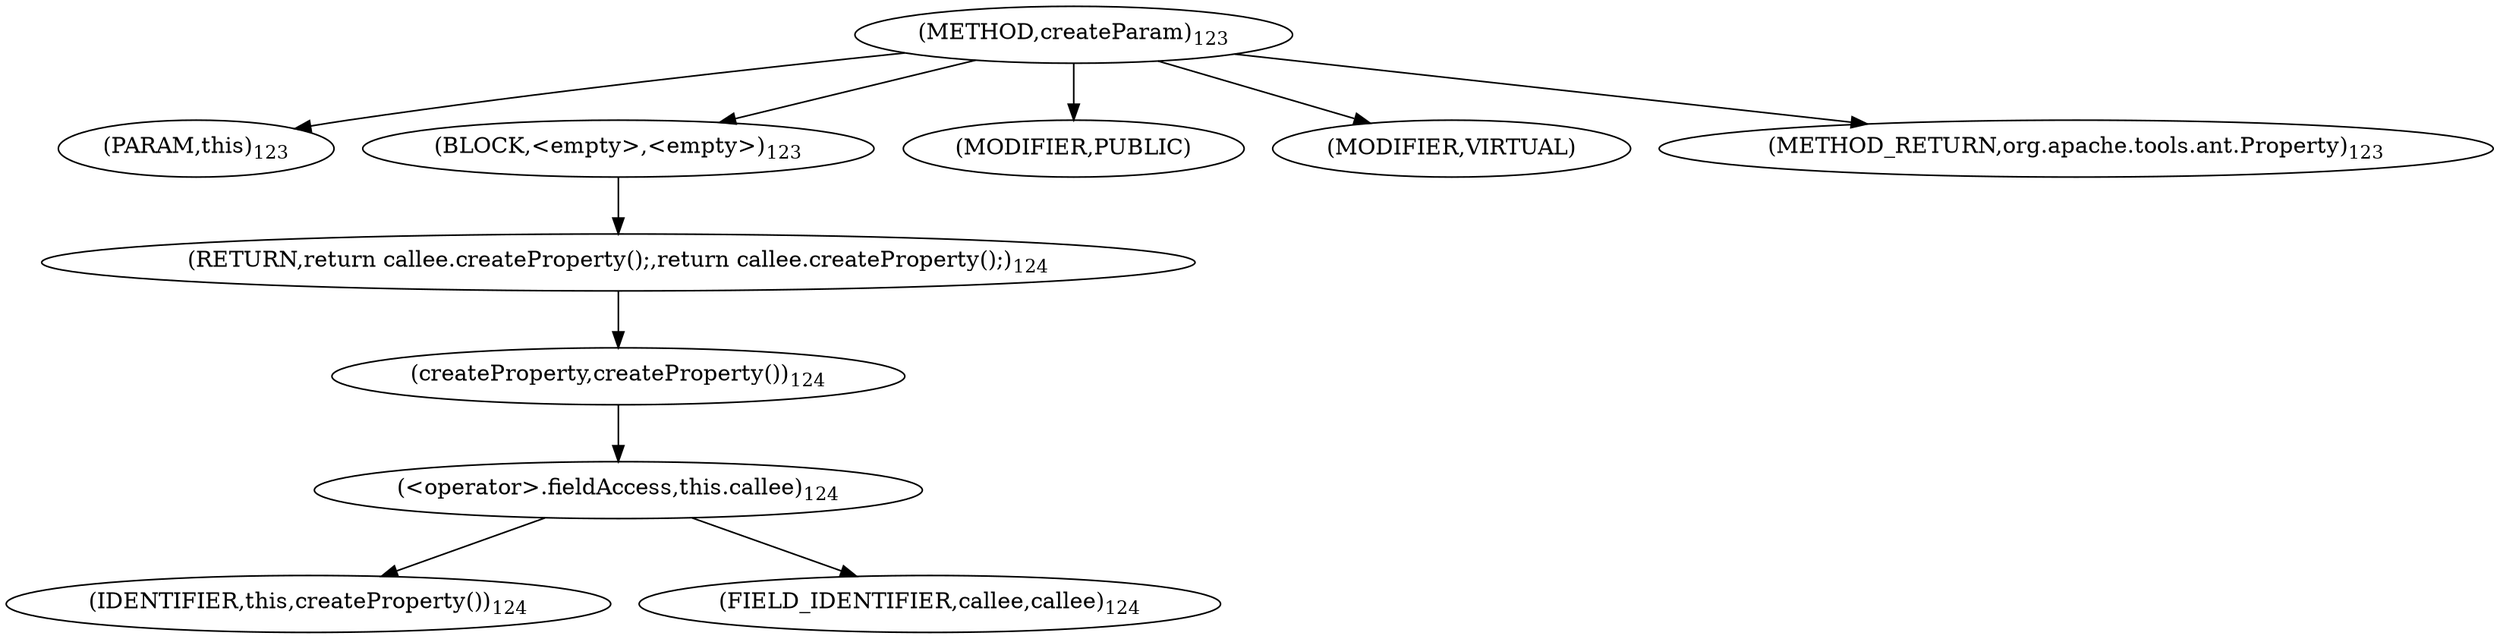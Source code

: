 digraph "createParam" {  
"135" [label = <(METHOD,createParam)<SUB>123</SUB>> ]
"136" [label = <(PARAM,this)<SUB>123</SUB>> ]
"137" [label = <(BLOCK,&lt;empty&gt;,&lt;empty&gt;)<SUB>123</SUB>> ]
"138" [label = <(RETURN,return callee.createProperty();,return callee.createProperty();)<SUB>124</SUB>> ]
"139" [label = <(createProperty,createProperty())<SUB>124</SUB>> ]
"140" [label = <(&lt;operator&gt;.fieldAccess,this.callee)<SUB>124</SUB>> ]
"141" [label = <(IDENTIFIER,this,createProperty())<SUB>124</SUB>> ]
"142" [label = <(FIELD_IDENTIFIER,callee,callee)<SUB>124</SUB>> ]
"143" [label = <(MODIFIER,PUBLIC)> ]
"144" [label = <(MODIFIER,VIRTUAL)> ]
"145" [label = <(METHOD_RETURN,org.apache.tools.ant.Property)<SUB>123</SUB>> ]
  "135" -> "136" 
  "135" -> "137" 
  "135" -> "143" 
  "135" -> "144" 
  "135" -> "145" 
  "137" -> "138" 
  "138" -> "139" 
  "139" -> "140" 
  "140" -> "141" 
  "140" -> "142" 
}
